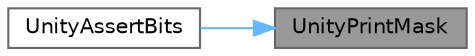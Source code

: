 digraph "UnityPrintMask"
{
 // LATEX_PDF_SIZE
  bgcolor="transparent";
  edge [fontname=Helvetica,fontsize=10,labelfontname=Helvetica,labelfontsize=10];
  node [fontname=Helvetica,fontsize=10,shape=box,height=0.2,width=0.4];
  rankdir="RL";
  Node1 [label="UnityPrintMask",height=0.2,width=0.4,color="gray40", fillcolor="grey60", style="filled", fontcolor="black",tooltip=" "];
  Node1 -> Node2 [dir="back",color="steelblue1",style="solid"];
  Node2 [label="UnityAssertBits",height=0.2,width=0.4,color="grey40", fillcolor="white", style="filled",URL="$unity_8c.html#a8d96fe471e0c327cbf5fd4682ee24d9f",tooltip=" "];
}
